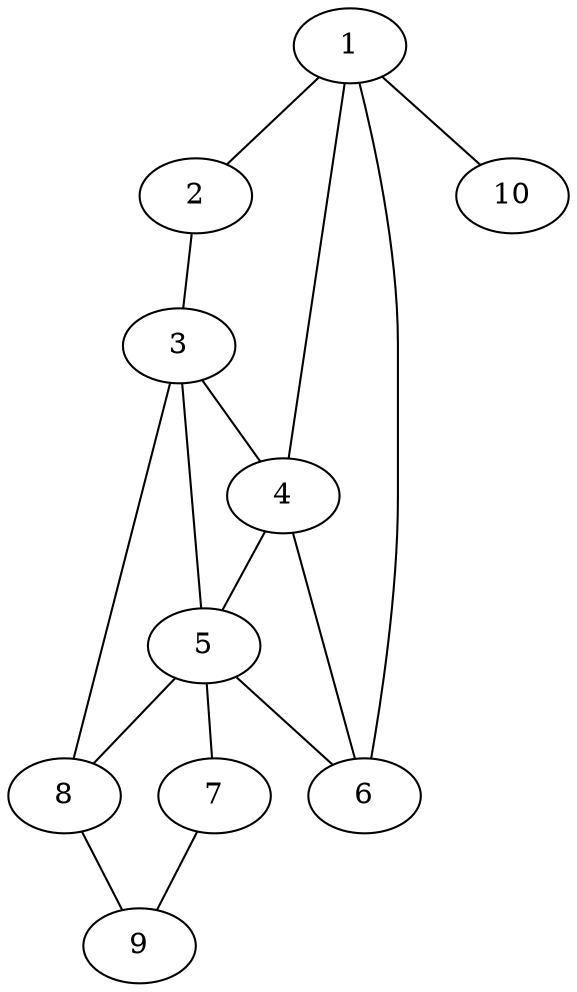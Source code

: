 graph {
1 -- 2
1 -- 4
1 -- 6
2 -- 3
3 -- 4
3 -- 5
3 -- 8
4 -- 5
4 -- 6
5 -- 6
5 -- 7
5 -- 8
7 -- 9
8 -- 9
1 -- 10
}